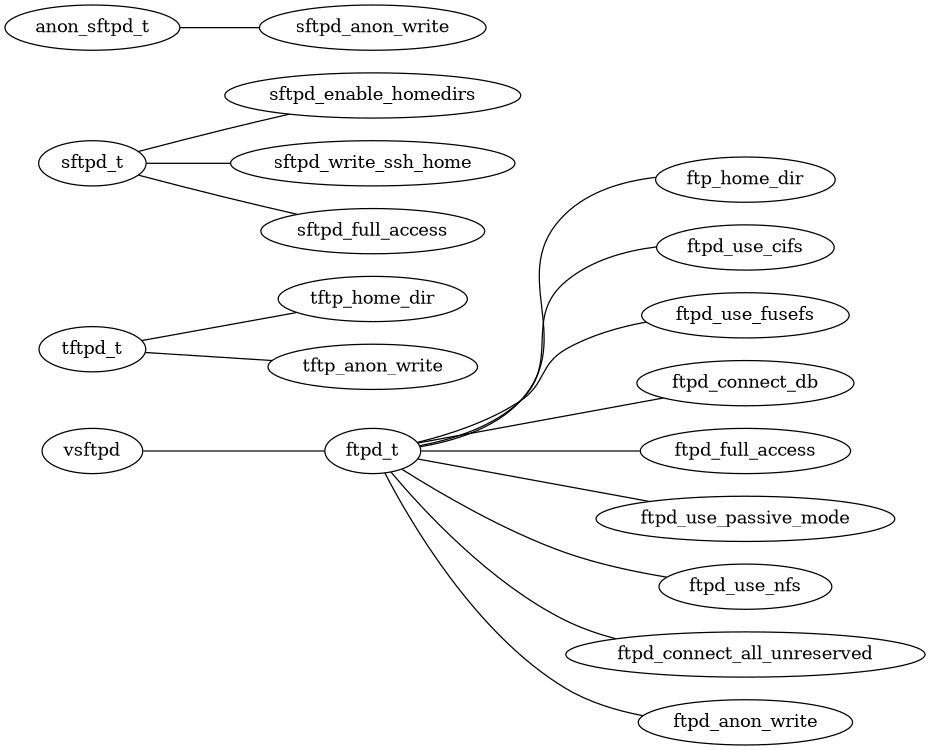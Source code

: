 // None
graph ftp_test2 {
rankdir=LR
size="8,5"
	vsftpd
	ftpd_t
		vsftpd -- ftpd_t
	ftp_home_dir
	ftpd_t
		ftpd_t -- ftp_home_dir [Label=off]
	ftpd_use_cifs
	ftpd_t
		ftpd_t -- ftpd_use_cifs [Label=off]
	ftpd_use_fusefs
	ftpd_t
		ftpd_t -- ftpd_use_fusefs [Label=off]
	ftpd_connect_db
	ftpd_t
		ftpd_t -- ftpd_connect_db [Label=off]
	ftpd_full_access
	ftpd_t
		ftpd_t -- ftpd_full_access [Label=off]
	tftp_home_dir
	tftpd_t
		tftpd_t -- tftp_home_dir [Label=off]
	sftpd_enable_homedirs
	sftpd_t
		sftpd_t -- sftpd_enable_homedirs [Label=off]
	ftpd_use_passive_mode
	ftpd_t
		ftpd_t -- ftpd_use_passive_mode [Label=off]
	sftpd_write_ssh_home
	sftpd_t
		sftpd_t -- sftpd_write_ssh_home [Label=off]
	ftpd_use_nfs
	ftpd_t
		ftpd_t -- ftpd_use_nfs [Label=off]
	ftpd_connect_all_unreserved
	ftpd_t
		ftpd_t -- ftpd_connect_all_unreserved [Label=off]
	sftpd_full_access
	sftpd_t
		sftpd_t -- sftpd_full_access [Label=off]
	tftp_anon_write
	tftpd_t
		tftpd_t -- tftp_anon_write [Label=off]
	ftpd_anon_write
	ftpd_t
		ftpd_t -- ftpd_anon_write [Label=off]
	sftpd_anon_write
	anon_sftpd_t
		anon_sftpd_t -- sftpd_anon_write [Label=off]
}